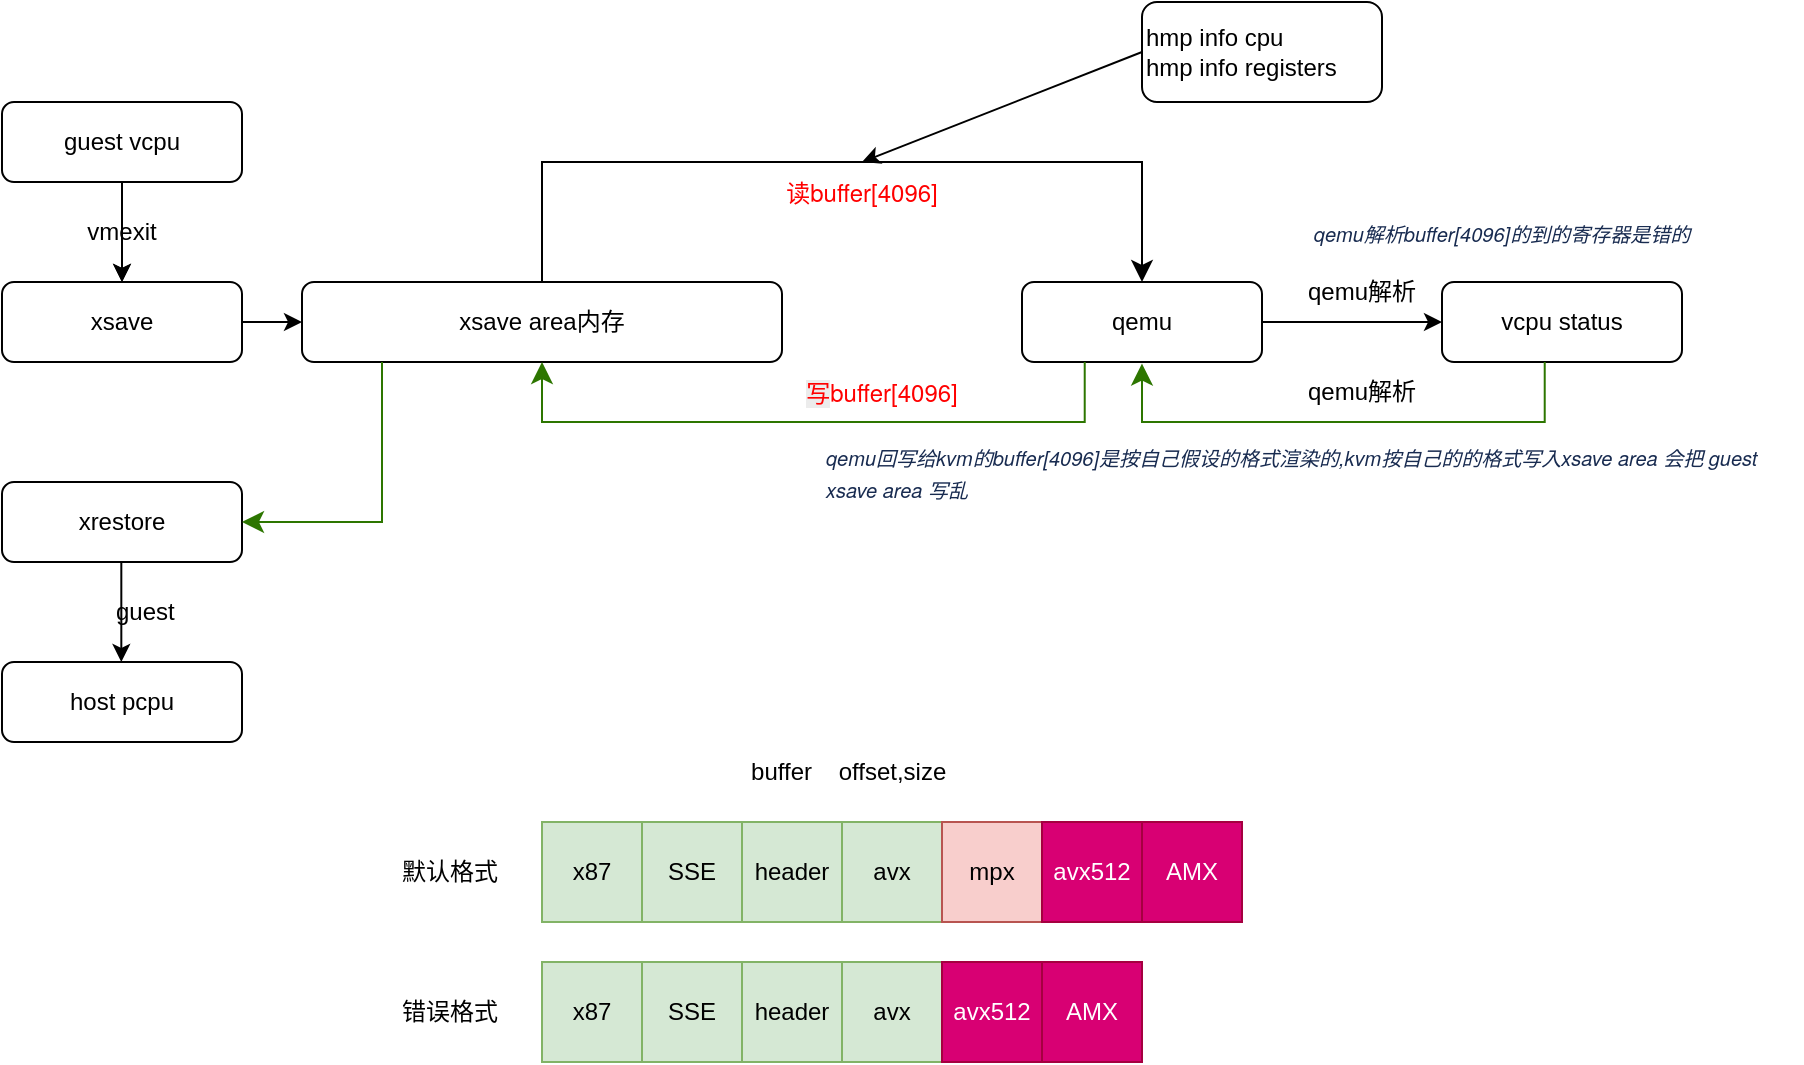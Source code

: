 <mxfile version="28.0.7">
  <diagram id="C5RBs43oDa-KdzZeNtuy" name="Page-1">
    <mxGraphModel dx="1016" dy="526" grid="1" gridSize="10" guides="1" tooltips="1" connect="1" arrows="1" fold="1" page="1" pageScale="1" pageWidth="827" pageHeight="1169" math="0" shadow="0">
      <root>
        <mxCell id="WIyWlLk6GJQsqaUBKTNV-0" />
        <mxCell id="WIyWlLk6GJQsqaUBKTNV-1" parent="WIyWlLk6GJQsqaUBKTNV-0" />
        <mxCell id="WIyWlLk6GJQsqaUBKTNV-3" value="guest vcpu" style="rounded=1;whiteSpace=wrap;html=1;fontSize=12;glass=0;strokeWidth=1;shadow=0;" parent="WIyWlLk6GJQsqaUBKTNV-1" vertex="1">
          <mxGeometry x="160" y="80" width="120" height="40" as="geometry" />
        </mxCell>
        <mxCell id="WIyWlLk6GJQsqaUBKTNV-7" value="xsave" style="rounded=1;whiteSpace=wrap;html=1;fontSize=12;glass=0;strokeWidth=1;shadow=0;" parent="WIyWlLk6GJQsqaUBKTNV-1" vertex="1">
          <mxGeometry x="160" y="170" width="120" height="40" as="geometry" />
        </mxCell>
        <mxCell id="WIyWlLk6GJQsqaUBKTNV-11" value="qemu" style="rounded=1;whiteSpace=wrap;html=1;fontSize=12;glass=0;strokeWidth=1;shadow=0;" parent="WIyWlLk6GJQsqaUBKTNV-1" vertex="1">
          <mxGeometry x="670" y="170" width="120" height="40" as="geometry" />
        </mxCell>
        <mxCell id="WIyWlLk6GJQsqaUBKTNV-12" value="xsave area内存" style="rounded=1;whiteSpace=wrap;html=1;fontSize=12;glass=0;strokeWidth=1;shadow=0;" parent="WIyWlLk6GJQsqaUBKTNV-1" vertex="1">
          <mxGeometry x="310" y="170" width="240" height="40" as="geometry" />
        </mxCell>
        <mxCell id="KpJjn0MFqVvRBny1qttB-0" value="vmexit" style="text;html=1;align=center;verticalAlign=middle;whiteSpace=wrap;rounded=0;" vertex="1" parent="WIyWlLk6GJQsqaUBKTNV-1">
          <mxGeometry x="190" y="130" width="60" height="30" as="geometry" />
        </mxCell>
        <mxCell id="KpJjn0MFqVvRBny1qttB-1" value="" style="endArrow=classic;html=1;rounded=0;entryX=0;entryY=0.5;entryDx=0;entryDy=0;" edge="1" parent="WIyWlLk6GJQsqaUBKTNV-1" target="WIyWlLk6GJQsqaUBKTNV-12">
          <mxGeometry width="50" height="50" relative="1" as="geometry">
            <mxPoint x="280" y="190" as="sourcePoint" />
            <mxPoint x="330" y="140" as="targetPoint" />
          </mxGeometry>
        </mxCell>
        <mxCell id="KpJjn0MFqVvRBny1qttB-2" value="" style="endArrow=classic;html=1;rounded=0;exitX=0.5;exitY=1;exitDx=0;exitDy=0;" edge="1" parent="WIyWlLk6GJQsqaUBKTNV-1" source="WIyWlLk6GJQsqaUBKTNV-3" target="WIyWlLk6GJQsqaUBKTNV-7">
          <mxGeometry width="50" height="50" relative="1" as="geometry">
            <mxPoint x="410" y="270" as="sourcePoint" />
            <mxPoint x="460" y="220" as="targetPoint" />
          </mxGeometry>
        </mxCell>
        <mxCell id="KpJjn0MFqVvRBny1qttB-4" value="" style="edgeStyle=elbowEdgeStyle;elbow=vertical;endArrow=classic;html=1;rounded=0;endSize=8;startSize=8;exitX=0.5;exitY=0;exitDx=0;exitDy=0;flowAnimation=0;startArrow=none;startFill=0;entryX=0.5;entryY=0;entryDx=0;entryDy=0;" edge="1" parent="WIyWlLk6GJQsqaUBKTNV-1" source="WIyWlLk6GJQsqaUBKTNV-12" target="WIyWlLk6GJQsqaUBKTNV-11">
          <mxGeometry width="50" height="50" relative="1" as="geometry">
            <mxPoint x="450" y="110" as="sourcePoint" />
            <mxPoint x="730" y="40" as="targetPoint" />
            <Array as="points">
              <mxPoint x="690" y="110" />
            </Array>
          </mxGeometry>
        </mxCell>
        <mxCell id="KpJjn0MFqVvRBny1qttB-5" value="&lt;font style=&quot;font-size: 12px;&quot;&gt;读&lt;span style=&quot;font-family: &amp;quot;PingFang SC&amp;quot;, &amp;quot;Microsoft YaHei&amp;quot;, &amp;quot;Helvetica Neue&amp;quot;, sans-serif; text-align: left; background-color: rgb(255, 255, 255);&quot;&gt;buffer[4096]&lt;/span&gt;&lt;/font&gt;" style="text;html=1;align=center;verticalAlign=middle;whiteSpace=wrap;rounded=0;fontColor=#FF0000;" vertex="1" parent="WIyWlLk6GJQsqaUBKTNV-1">
          <mxGeometry x="540" y="110" width="100" height="30" as="geometry" />
        </mxCell>
        <mxCell id="KpJjn0MFqVvRBny1qttB-6" value="vcpu status" style="rounded=1;whiteSpace=wrap;html=1;" vertex="1" parent="WIyWlLk6GJQsqaUBKTNV-1">
          <mxGeometry x="880" y="170" width="120" height="40" as="geometry" />
        </mxCell>
        <mxCell id="KpJjn0MFqVvRBny1qttB-7" value="" style="endArrow=classic;html=1;rounded=0;exitX=1;exitY=0.5;exitDx=0;exitDy=0;" edge="1" parent="WIyWlLk6GJQsqaUBKTNV-1" source="WIyWlLk6GJQsqaUBKTNV-11">
          <mxGeometry width="50" height="50" relative="1" as="geometry">
            <mxPoint x="840" y="240" as="sourcePoint" />
            <mxPoint x="880" y="190" as="targetPoint" />
          </mxGeometry>
        </mxCell>
        <mxCell id="KpJjn0MFqVvRBny1qttB-9" value="qemu解析" style="text;html=1;align=center;verticalAlign=middle;whiteSpace=wrap;rounded=0;" vertex="1" parent="WIyWlLk6GJQsqaUBKTNV-1">
          <mxGeometry x="810" y="160" width="60" height="30" as="geometry" />
        </mxCell>
        <mxCell id="KpJjn0MFqVvRBny1qttB-11" value="" style="edgeStyle=elbowEdgeStyle;elbow=vertical;endArrow=classic;html=1;curved=0;rounded=0;endSize=8;startSize=8;entryX=0.572;entryY=1.02;entryDx=0;entryDy=0;entryPerimeter=0;fillColor=#60a917;strokeColor=#2D7600;" edge="1" parent="WIyWlLk6GJQsqaUBKTNV-1">
          <mxGeometry width="50" height="50" relative="1" as="geometry">
            <mxPoint x="931.36" y="210" as="sourcePoint" />
            <mxPoint x="730.0" y="210.8" as="targetPoint" />
            <Array as="points">
              <mxPoint x="731.36" y="240" />
            </Array>
          </mxGeometry>
        </mxCell>
        <mxCell id="KpJjn0MFqVvRBny1qttB-12" value="qemu解析" style="text;html=1;align=center;verticalAlign=middle;whiteSpace=wrap;rounded=0;" vertex="1" parent="WIyWlLk6GJQsqaUBKTNV-1">
          <mxGeometry x="810" y="210" width="60" height="30" as="geometry" />
        </mxCell>
        <mxCell id="KpJjn0MFqVvRBny1qttB-13" value="" style="edgeStyle=elbowEdgeStyle;elbow=vertical;endArrow=classic;html=1;curved=0;rounded=0;endSize=8;startSize=8;fillColor=#60a917;strokeColor=#2D7600;entryX=0.5;entryY=1;entryDx=0;entryDy=0;" edge="1" parent="WIyWlLk6GJQsqaUBKTNV-1" target="WIyWlLk6GJQsqaUBKTNV-12">
          <mxGeometry width="50" height="50" relative="1" as="geometry">
            <mxPoint x="701.36" y="210" as="sourcePoint" />
            <mxPoint x="440" y="211" as="targetPoint" />
            <Array as="points">
              <mxPoint x="501.36" y="240" />
            </Array>
          </mxGeometry>
        </mxCell>
        <mxCell id="KpJjn0MFqVvRBny1qttB-14" value="&lt;div style=&quot;text-align: center;&quot;&gt;&lt;span style=&quot;text-align: left; background-color: rgb(236, 236, 236);&quot;&gt;写&lt;/span&gt;&lt;span style=&quot;background-color: light-dark(rgb(255, 255, 255), rgb(18, 18, 18)); font-family: &amp;quot;PingFang SC&amp;quot;, &amp;quot;Microsoft YaHei&amp;quot;, &amp;quot;Helvetica Neue&amp;quot;, sans-serif; text-align: left;&quot;&gt;buffer[4096]&lt;/span&gt;&lt;/div&gt;" style="text;html=1;align=center;verticalAlign=middle;whiteSpace=wrap;rounded=0;fontColor=#FF0000;" vertex="1" parent="WIyWlLk6GJQsqaUBKTNV-1">
          <mxGeometry x="550" y="210" width="100" height="30" as="geometry" />
        </mxCell>
        <mxCell id="KpJjn0MFqVvRBny1qttB-15" value="xrestore" style="rounded=1;whiteSpace=wrap;html=1;fontSize=12;glass=0;strokeWidth=1;shadow=0;" vertex="1" parent="WIyWlLk6GJQsqaUBKTNV-1">
          <mxGeometry x="160" y="270" width="120" height="40" as="geometry" />
        </mxCell>
        <mxCell id="KpJjn0MFqVvRBny1qttB-20" value="" style="edgeStyle=elbowEdgeStyle;elbow=horizontal;endArrow=classic;html=1;curved=0;rounded=0;endSize=8;startSize=8;fillColor=#60a917;strokeColor=#2D7600;" edge="1" parent="WIyWlLk6GJQsqaUBKTNV-1">
          <mxGeometry width="50" height="50" relative="1" as="geometry">
            <mxPoint x="350" y="210" as="sourcePoint" />
            <mxPoint x="280" y="290" as="targetPoint" />
            <Array as="points">
              <mxPoint x="350" y="270" />
            </Array>
          </mxGeometry>
        </mxCell>
        <mxCell id="KpJjn0MFqVvRBny1qttB-22" value="x87" style="whiteSpace=wrap;html=1;aspect=fixed;fillColor=#d5e8d4;strokeColor=#82b366;" vertex="1" parent="WIyWlLk6GJQsqaUBKTNV-1">
          <mxGeometry x="430" y="440" width="50" height="50" as="geometry" />
        </mxCell>
        <mxCell id="KpJjn0MFqVvRBny1qttB-26" value="SSE" style="whiteSpace=wrap;html=1;aspect=fixed;fillColor=#d5e8d4;strokeColor=#82b366;" vertex="1" parent="WIyWlLk6GJQsqaUBKTNV-1">
          <mxGeometry x="480" y="440" width="50" height="50" as="geometry" />
        </mxCell>
        <mxCell id="KpJjn0MFqVvRBny1qttB-27" value="host pcpu" style="rounded=1;whiteSpace=wrap;html=1;fontSize=12;glass=0;strokeWidth=1;shadow=0;" vertex="1" parent="WIyWlLk6GJQsqaUBKTNV-1">
          <mxGeometry x="160" y="360" width="120" height="40" as="geometry" />
        </mxCell>
        <mxCell id="KpJjn0MFqVvRBny1qttB-28" value="" style="endArrow=classic;html=1;rounded=0;exitX=0.5;exitY=1;exitDx=0;exitDy=0;" edge="1" parent="WIyWlLk6GJQsqaUBKTNV-1">
          <mxGeometry width="50" height="50" relative="1" as="geometry">
            <mxPoint x="220" y="120" as="sourcePoint" />
            <mxPoint x="220" y="170" as="targetPoint" />
          </mxGeometry>
        </mxCell>
        <mxCell id="KpJjn0MFqVvRBny1qttB-29" value="" style="endArrow=classic;html=1;rounded=0;exitX=0.5;exitY=1;exitDx=0;exitDy=0;" edge="1" parent="WIyWlLk6GJQsqaUBKTNV-1">
          <mxGeometry width="50" height="50" relative="1" as="geometry">
            <mxPoint x="219.66" y="310" as="sourcePoint" />
            <mxPoint x="219.66" y="360" as="targetPoint" />
          </mxGeometry>
        </mxCell>
        <mxCell id="KpJjn0MFqVvRBny1qttB-30" value="&amp;nbsp;guest" style="text;html=1;align=center;verticalAlign=middle;whiteSpace=wrap;rounded=0;" vertex="1" parent="WIyWlLk6GJQsqaUBKTNV-1">
          <mxGeometry x="200" y="320" width="60" height="30" as="geometry" />
        </mxCell>
        <mxCell id="KpJjn0MFqVvRBny1qttB-31" value="header" style="whiteSpace=wrap;html=1;aspect=fixed;fillColor=#d5e8d4;strokeColor=#82b366;" vertex="1" parent="WIyWlLk6GJQsqaUBKTNV-1">
          <mxGeometry x="530" y="440" width="50" height="50" as="geometry" />
        </mxCell>
        <mxCell id="KpJjn0MFqVvRBny1qttB-32" value="avx" style="whiteSpace=wrap;html=1;aspect=fixed;fillColor=#d5e8d4;strokeColor=#82b366;" vertex="1" parent="WIyWlLk6GJQsqaUBKTNV-1">
          <mxGeometry x="580" y="440" width="50" height="50" as="geometry" />
        </mxCell>
        <mxCell id="KpJjn0MFqVvRBny1qttB-33" value="mpx" style="whiteSpace=wrap;html=1;aspect=fixed;fillColor=#f8cecc;strokeColor=#b85450;" vertex="1" parent="WIyWlLk6GJQsqaUBKTNV-1">
          <mxGeometry x="630" y="440" width="50" height="50" as="geometry" />
        </mxCell>
        <mxCell id="KpJjn0MFqVvRBny1qttB-34" value="avx512" style="whiteSpace=wrap;html=1;aspect=fixed;fillColor=#d80073;fontColor=#ffffff;strokeColor=#A50040;" vertex="1" parent="WIyWlLk6GJQsqaUBKTNV-1">
          <mxGeometry x="680" y="440" width="50" height="50" as="geometry" />
        </mxCell>
        <mxCell id="KpJjn0MFqVvRBny1qttB-35" value="&amp;nbsp; &amp;nbsp; &amp;nbsp;buffer&amp;nbsp; &amp;nbsp; offset,size" style="text;html=1;align=center;verticalAlign=middle;whiteSpace=wrap;rounded=0;" vertex="1" parent="WIyWlLk6GJQsqaUBKTNV-1">
          <mxGeometry x="500" y="400" width="150" height="30" as="geometry" />
        </mxCell>
        <mxCell id="KpJjn0MFqVvRBny1qttB-37" value="默认格式" style="text;html=1;align=center;verticalAlign=middle;whiteSpace=wrap;rounded=0;" vertex="1" parent="WIyWlLk6GJQsqaUBKTNV-1">
          <mxGeometry x="354" y="450" width="60" height="30" as="geometry" />
        </mxCell>
        <mxCell id="KpJjn0MFqVvRBny1qttB-38" value="错误格式" style="text;html=1;align=center;verticalAlign=middle;whiteSpace=wrap;rounded=0;" vertex="1" parent="WIyWlLk6GJQsqaUBKTNV-1">
          <mxGeometry x="354" y="520" width="60" height="30" as="geometry" />
        </mxCell>
        <mxCell id="KpJjn0MFqVvRBny1qttB-45" value="AMX" style="whiteSpace=wrap;html=1;aspect=fixed;fillColor=#d80073;fontColor=#ffffff;strokeColor=#A50040;" vertex="1" parent="WIyWlLk6GJQsqaUBKTNV-1">
          <mxGeometry x="730" y="440" width="50" height="50" as="geometry" />
        </mxCell>
        <mxCell id="KpJjn0MFqVvRBny1qttB-46" value="x87" style="whiteSpace=wrap;html=1;aspect=fixed;fillColor=#d5e8d4;strokeColor=#82b366;" vertex="1" parent="WIyWlLk6GJQsqaUBKTNV-1">
          <mxGeometry x="430" y="510" width="50" height="50" as="geometry" />
        </mxCell>
        <mxCell id="KpJjn0MFqVvRBny1qttB-47" value="SSE" style="whiteSpace=wrap;html=1;aspect=fixed;fillColor=#d5e8d4;strokeColor=#82b366;" vertex="1" parent="WIyWlLk6GJQsqaUBKTNV-1">
          <mxGeometry x="480" y="510" width="50" height="50" as="geometry" />
        </mxCell>
        <mxCell id="KpJjn0MFqVvRBny1qttB-48" value="header" style="whiteSpace=wrap;html=1;aspect=fixed;fillColor=#d5e8d4;strokeColor=#82b366;" vertex="1" parent="WIyWlLk6GJQsqaUBKTNV-1">
          <mxGeometry x="530" y="510" width="50" height="50" as="geometry" />
        </mxCell>
        <mxCell id="KpJjn0MFqVvRBny1qttB-49" value="avx" style="whiteSpace=wrap;html=1;aspect=fixed;fillColor=#d5e8d4;strokeColor=#82b366;" vertex="1" parent="WIyWlLk6GJQsqaUBKTNV-1">
          <mxGeometry x="580" y="510" width="50" height="50" as="geometry" />
        </mxCell>
        <mxCell id="KpJjn0MFqVvRBny1qttB-51" value="avx512" style="whiteSpace=wrap;html=1;aspect=fixed;fillColor=#d80073;fontColor=#ffffff;strokeColor=#A50040;" vertex="1" parent="WIyWlLk6GJQsqaUBKTNV-1">
          <mxGeometry x="630" y="510" width="50" height="50" as="geometry" />
        </mxCell>
        <mxCell id="KpJjn0MFqVvRBny1qttB-52" value="AMX" style="whiteSpace=wrap;html=1;aspect=fixed;fillColor=#d80073;fontColor=#ffffff;strokeColor=#A50040;" vertex="1" parent="WIyWlLk6GJQsqaUBKTNV-1">
          <mxGeometry x="680" y="510" width="50" height="50" as="geometry" />
        </mxCell>
        <mxCell id="KpJjn0MFqVvRBny1qttB-53" value="&lt;span style=&quot;color: rgb(24, 43, 80); font-family: &amp;quot;PingFang SC&amp;quot;, &amp;quot;Microsoft YaHei&amp;quot;, &amp;quot;Helvetica Neue&amp;quot;, sans-serif; text-align: left; background-color: rgb(255, 255, 255);&quot;&gt;&lt;font style=&quot;font-size: 10px;&quot;&gt;&lt;i style=&quot;&quot;&gt;qemu解析buffer[4096]的到的寄存器是错的&lt;/i&gt;&lt;/font&gt;&lt;/span&gt;" style="text;html=1;align=center;verticalAlign=middle;whiteSpace=wrap;rounded=0;" vertex="1" parent="WIyWlLk6GJQsqaUBKTNV-1">
          <mxGeometry x="760" y="130" width="300" height="30" as="geometry" />
        </mxCell>
        <mxCell id="KpJjn0MFqVvRBny1qttB-54" value="&lt;span style=&quot;color: rgb(24, 43, 80); font-family: &amp;quot;PingFang SC&amp;quot;, &amp;quot;Microsoft YaHei&amp;quot;, &amp;quot;Helvetica Neue&amp;quot;, sans-serif; background-color: rgb(255, 255, 255);&quot;&gt;&lt;font style=&quot;font-size: 10px;&quot;&gt;&lt;i&gt;qemu回写给kvm的buffer[4096]是按自己假设的格式渲染的,kvm按自己的的格式写入xsave area 会把 guest xsave area 写乱&lt;/i&gt;&lt;/font&gt;&lt;/span&gt;" style="text;html=1;align=left;verticalAlign=middle;whiteSpace=wrap;rounded=0;" vertex="1" parent="WIyWlLk6GJQsqaUBKTNV-1">
          <mxGeometry x="570" y="250" width="470" height="30" as="geometry" />
        </mxCell>
        <mxCell id="KpJjn0MFqVvRBny1qttB-55" value="&lt;font style=&quot;font-size: 12px;&quot;&gt;hmp info cpu&lt;/font&gt;&lt;div&gt;&lt;font style=&quot;font-size: 12px;&quot;&gt;hmp info&amp;nbsp;registers&lt;/font&gt;&lt;/div&gt;" style="rounded=1;whiteSpace=wrap;html=1;align=left;" vertex="1" parent="WIyWlLk6GJQsqaUBKTNV-1">
          <mxGeometry x="730" y="30" width="120" height="50" as="geometry" />
        </mxCell>
        <mxCell id="KpJjn0MFqVvRBny1qttB-57" value="" style="endArrow=classic;html=1;rounded=0;exitX=0;exitY=0.5;exitDx=0;exitDy=0;entryX=0.5;entryY=0;entryDx=0;entryDy=0;" edge="1" parent="WIyWlLk6GJQsqaUBKTNV-1" source="KpJjn0MFqVvRBny1qttB-55" target="KpJjn0MFqVvRBny1qttB-5">
          <mxGeometry width="50" height="50" relative="1" as="geometry">
            <mxPoint x="710" y="80" as="sourcePoint" />
            <mxPoint x="600" y="100" as="targetPoint" />
          </mxGeometry>
        </mxCell>
      </root>
    </mxGraphModel>
  </diagram>
</mxfile>
